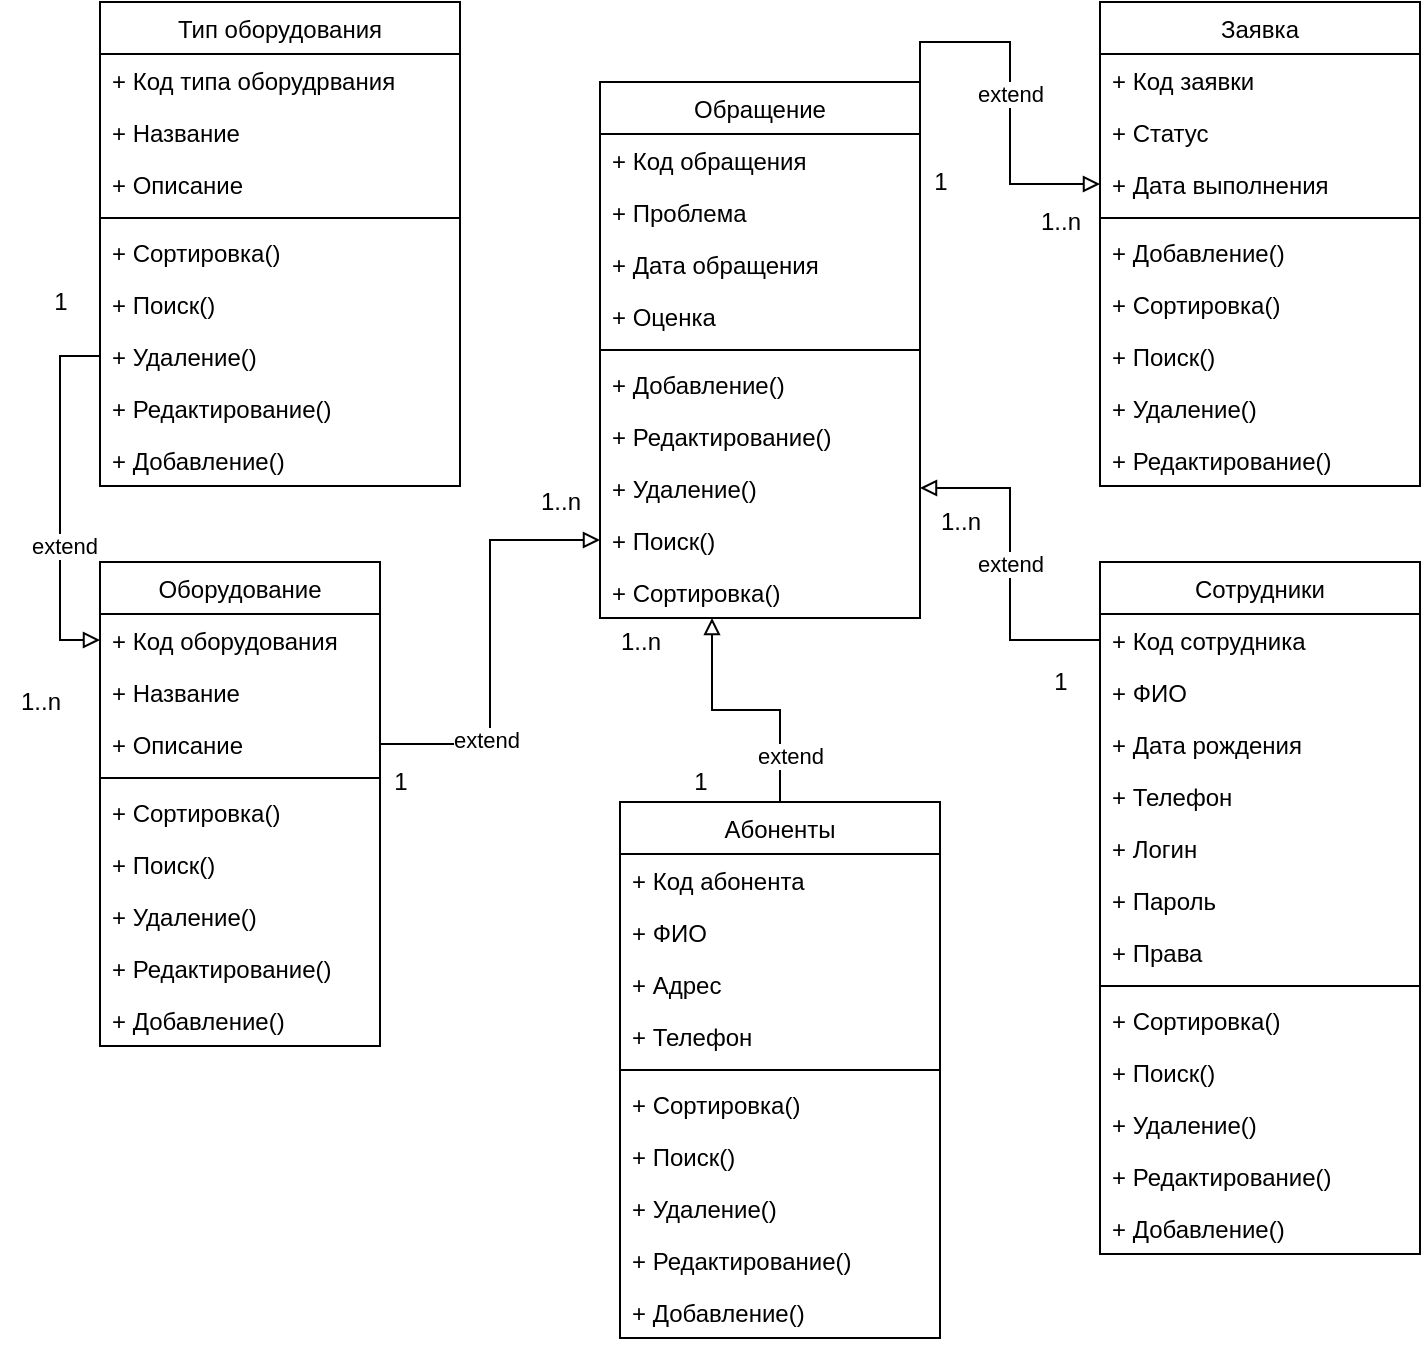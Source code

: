 <mxfile version="13.8.4" type="github">
  <diagram id="ueXdrf3rWP7pLI3ZZBUq" name="Страница 1">
    <mxGraphModel dx="706" dy="779" grid="1" gridSize="10" guides="1" tooltips="1" connect="1" arrows="1" fold="1" page="1" pageScale="1" pageWidth="827" pageHeight="1169" math="0" shadow="0">
      <root>
        <mxCell id="0" />
        <mxCell id="1" parent="0" />
        <mxCell id="-XAE0Pgtee5zWhCk_Lc--89" value="extend" style="edgeStyle=orthogonalEdgeStyle;rounded=0;orthogonalLoop=1;jettySize=auto;html=1;exitX=1;exitY=0;exitDx=0;exitDy=0;entryX=0;entryY=0.5;entryDx=0;entryDy=0;endArrow=block;endFill=0;" edge="1" parent="1" source="-XAE0Pgtee5zWhCk_Lc--1" target="-XAE0Pgtee5zWhCk_Lc--16">
          <mxGeometry relative="1" as="geometry" />
        </mxCell>
        <mxCell id="-XAE0Pgtee5zWhCk_Lc--1" value="Обращение" style="swimlane;fontStyle=0;childLayout=stackLayout;horizontal=1;startSize=26;fillColor=none;horizontalStack=0;resizeParent=1;resizeParentMax=0;resizeLast=0;collapsible=1;marginBottom=0;" vertex="1" parent="1">
          <mxGeometry x="310" y="120" width="160" height="268" as="geometry" />
        </mxCell>
        <mxCell id="-XAE0Pgtee5zWhCk_Lc--2" value="+ Код обращения" style="text;strokeColor=none;fillColor=none;align=left;verticalAlign=top;spacingLeft=4;spacingRight=4;overflow=hidden;rotatable=0;points=[[0,0.5],[1,0.5]];portConstraint=eastwest;" vertex="1" parent="-XAE0Pgtee5zWhCk_Lc--1">
          <mxGeometry y="26" width="160" height="26" as="geometry" />
        </mxCell>
        <mxCell id="-XAE0Pgtee5zWhCk_Lc--3" value="+ Проблема" style="text;strokeColor=none;fillColor=none;align=left;verticalAlign=top;spacingLeft=4;spacingRight=4;overflow=hidden;rotatable=0;points=[[0,0.5],[1,0.5]];portConstraint=eastwest;" vertex="1" parent="-XAE0Pgtee5zWhCk_Lc--1">
          <mxGeometry y="52" width="160" height="26" as="geometry" />
        </mxCell>
        <mxCell id="-XAE0Pgtee5zWhCk_Lc--4" value="+ Дата обращения" style="text;strokeColor=none;fillColor=none;align=left;verticalAlign=top;spacingLeft=4;spacingRight=4;overflow=hidden;rotatable=0;points=[[0,0.5],[1,0.5]];portConstraint=eastwest;" vertex="1" parent="-XAE0Pgtee5zWhCk_Lc--1">
          <mxGeometry y="78" width="160" height="26" as="geometry" />
        </mxCell>
        <mxCell id="-XAE0Pgtee5zWhCk_Lc--6" value="+ Оценка" style="text;strokeColor=none;fillColor=none;align=left;verticalAlign=top;spacingLeft=4;spacingRight=4;overflow=hidden;rotatable=0;points=[[0,0.5],[1,0.5]];portConstraint=eastwest;" vertex="1" parent="-XAE0Pgtee5zWhCk_Lc--1">
          <mxGeometry y="104" width="160" height="26" as="geometry" />
        </mxCell>
        <mxCell id="-XAE0Pgtee5zWhCk_Lc--5" value="" style="line;strokeWidth=1;fillColor=none;align=left;verticalAlign=middle;spacingTop=-1;spacingLeft=3;spacingRight=3;rotatable=0;labelPosition=right;points=[];portConstraint=eastwest;" vertex="1" parent="-XAE0Pgtee5zWhCk_Lc--1">
          <mxGeometry y="130" width="160" height="8" as="geometry" />
        </mxCell>
        <mxCell id="-XAE0Pgtee5zWhCk_Lc--8" value="+ Добавление()" style="text;strokeColor=none;fillColor=none;align=left;verticalAlign=top;spacingLeft=4;spacingRight=4;overflow=hidden;rotatable=0;points=[[0,0.5],[1,0.5]];portConstraint=eastwest;" vertex="1" parent="-XAE0Pgtee5zWhCk_Lc--1">
          <mxGeometry y="138" width="160" height="26" as="geometry" />
        </mxCell>
        <mxCell id="-XAE0Pgtee5zWhCk_Lc--9" value="+ Редактирование()" style="text;strokeColor=none;fillColor=none;align=left;verticalAlign=top;spacingLeft=4;spacingRight=4;overflow=hidden;rotatable=0;points=[[0,0.5],[1,0.5]];portConstraint=eastwest;" vertex="1" parent="-XAE0Pgtee5zWhCk_Lc--1">
          <mxGeometry y="164" width="160" height="26" as="geometry" />
        </mxCell>
        <mxCell id="-XAE0Pgtee5zWhCk_Lc--10" value="+ Удаление()" style="text;strokeColor=none;fillColor=none;align=left;verticalAlign=top;spacingLeft=4;spacingRight=4;overflow=hidden;rotatable=0;points=[[0,0.5],[1,0.5]];portConstraint=eastwest;" vertex="1" parent="-XAE0Pgtee5zWhCk_Lc--1">
          <mxGeometry y="190" width="160" height="26" as="geometry" />
        </mxCell>
        <mxCell id="-XAE0Pgtee5zWhCk_Lc--11" value="+ Поиск()" style="text;strokeColor=none;fillColor=none;align=left;verticalAlign=top;spacingLeft=4;spacingRight=4;overflow=hidden;rotatable=0;points=[[0,0.5],[1,0.5]];portConstraint=eastwest;" vertex="1" parent="-XAE0Pgtee5zWhCk_Lc--1">
          <mxGeometry y="216" width="160" height="26" as="geometry" />
        </mxCell>
        <mxCell id="-XAE0Pgtee5zWhCk_Lc--12" value="+ Сортировка()" style="text;strokeColor=none;fillColor=none;align=left;verticalAlign=top;spacingLeft=4;spacingRight=4;overflow=hidden;rotatable=0;points=[[0,0.5],[1,0.5]];portConstraint=eastwest;" vertex="1" parent="-XAE0Pgtee5zWhCk_Lc--1">
          <mxGeometry y="242" width="160" height="26" as="geometry" />
        </mxCell>
        <mxCell id="-XAE0Pgtee5zWhCk_Lc--13" value="Заявка" style="swimlane;fontStyle=0;childLayout=stackLayout;horizontal=1;startSize=26;fillColor=none;horizontalStack=0;resizeParent=1;resizeParentMax=0;resizeLast=0;collapsible=1;marginBottom=0;" vertex="1" parent="1">
          <mxGeometry x="560" y="80" width="160" height="242" as="geometry" />
        </mxCell>
        <mxCell id="-XAE0Pgtee5zWhCk_Lc--14" value="+ Код заявки" style="text;strokeColor=none;fillColor=none;align=left;verticalAlign=top;spacingLeft=4;spacingRight=4;overflow=hidden;rotatable=0;points=[[0,0.5],[1,0.5]];portConstraint=eastwest;" vertex="1" parent="-XAE0Pgtee5zWhCk_Lc--13">
          <mxGeometry y="26" width="160" height="26" as="geometry" />
        </mxCell>
        <mxCell id="-XAE0Pgtee5zWhCk_Lc--15" value="+ Статус" style="text;strokeColor=none;fillColor=none;align=left;verticalAlign=top;spacingLeft=4;spacingRight=4;overflow=hidden;rotatable=0;points=[[0,0.5],[1,0.5]];portConstraint=eastwest;" vertex="1" parent="-XAE0Pgtee5zWhCk_Lc--13">
          <mxGeometry y="52" width="160" height="26" as="geometry" />
        </mxCell>
        <mxCell id="-XAE0Pgtee5zWhCk_Lc--16" value="+ Дата выполнения" style="text;strokeColor=none;fillColor=none;align=left;verticalAlign=top;spacingLeft=4;spacingRight=4;overflow=hidden;rotatable=0;points=[[0,0.5],[1,0.5]];portConstraint=eastwest;" vertex="1" parent="-XAE0Pgtee5zWhCk_Lc--13">
          <mxGeometry y="78" width="160" height="26" as="geometry" />
        </mxCell>
        <mxCell id="-XAE0Pgtee5zWhCk_Lc--17" value="" style="line;strokeWidth=1;fillColor=none;align=left;verticalAlign=middle;spacingTop=-1;spacingLeft=3;spacingRight=3;rotatable=0;labelPosition=right;points=[];portConstraint=eastwest;" vertex="1" parent="-XAE0Pgtee5zWhCk_Lc--13">
          <mxGeometry y="104" width="160" height="8" as="geometry" />
        </mxCell>
        <mxCell id="-XAE0Pgtee5zWhCk_Lc--26" value="+ Добавление()" style="text;strokeColor=none;fillColor=none;align=left;verticalAlign=top;spacingLeft=4;spacingRight=4;overflow=hidden;rotatable=0;points=[[0,0.5],[1,0.5]];portConstraint=eastwest;" vertex="1" parent="-XAE0Pgtee5zWhCk_Lc--13">
          <mxGeometry y="112" width="160" height="26" as="geometry" />
        </mxCell>
        <mxCell id="-XAE0Pgtee5zWhCk_Lc--30" value="+ Сортировка()" style="text;strokeColor=none;fillColor=none;align=left;verticalAlign=top;spacingLeft=4;spacingRight=4;overflow=hidden;rotatable=0;points=[[0,0.5],[1,0.5]];portConstraint=eastwest;" vertex="1" parent="-XAE0Pgtee5zWhCk_Lc--13">
          <mxGeometry y="138" width="160" height="26" as="geometry" />
        </mxCell>
        <mxCell id="-XAE0Pgtee5zWhCk_Lc--29" value="+ Поиск()" style="text;strokeColor=none;fillColor=none;align=left;verticalAlign=top;spacingLeft=4;spacingRight=4;overflow=hidden;rotatable=0;points=[[0,0.5],[1,0.5]];portConstraint=eastwest;" vertex="1" parent="-XAE0Pgtee5zWhCk_Lc--13">
          <mxGeometry y="164" width="160" height="26" as="geometry" />
        </mxCell>
        <mxCell id="-XAE0Pgtee5zWhCk_Lc--28" value="+ Удаление()" style="text;strokeColor=none;fillColor=none;align=left;verticalAlign=top;spacingLeft=4;spacingRight=4;overflow=hidden;rotatable=0;points=[[0,0.5],[1,0.5]];portConstraint=eastwest;" vertex="1" parent="-XAE0Pgtee5zWhCk_Lc--13">
          <mxGeometry y="190" width="160" height="26" as="geometry" />
        </mxCell>
        <mxCell id="-XAE0Pgtee5zWhCk_Lc--27" value="+ Редактирование()" style="text;strokeColor=none;fillColor=none;align=left;verticalAlign=top;spacingLeft=4;spacingRight=4;overflow=hidden;rotatable=0;points=[[0,0.5],[1,0.5]];portConstraint=eastwest;" vertex="1" parent="-XAE0Pgtee5zWhCk_Lc--13">
          <mxGeometry y="216" width="160" height="26" as="geometry" />
        </mxCell>
        <mxCell id="-XAE0Pgtee5zWhCk_Lc--31" value="Сотрудники" style="swimlane;fontStyle=0;childLayout=stackLayout;horizontal=1;startSize=26;fillColor=none;horizontalStack=0;resizeParent=1;resizeParentMax=0;resizeLast=0;collapsible=1;marginBottom=0;" vertex="1" parent="1">
          <mxGeometry x="560" y="360" width="160" height="346" as="geometry" />
        </mxCell>
        <mxCell id="-XAE0Pgtee5zWhCk_Lc--32" value="+ Код сотрудника" style="text;strokeColor=none;fillColor=none;align=left;verticalAlign=top;spacingLeft=4;spacingRight=4;overflow=hidden;rotatable=0;points=[[0,0.5],[1,0.5]];portConstraint=eastwest;" vertex="1" parent="-XAE0Pgtee5zWhCk_Lc--31">
          <mxGeometry y="26" width="160" height="26" as="geometry" />
        </mxCell>
        <mxCell id="-XAE0Pgtee5zWhCk_Lc--33" value="+ ФИО" style="text;strokeColor=none;fillColor=none;align=left;verticalAlign=top;spacingLeft=4;spacingRight=4;overflow=hidden;rotatable=0;points=[[0,0.5],[1,0.5]];portConstraint=eastwest;" vertex="1" parent="-XAE0Pgtee5zWhCk_Lc--31">
          <mxGeometry y="52" width="160" height="26" as="geometry" />
        </mxCell>
        <mxCell id="-XAE0Pgtee5zWhCk_Lc--34" value="+ Дата рождения" style="text;strokeColor=none;fillColor=none;align=left;verticalAlign=top;spacingLeft=4;spacingRight=4;overflow=hidden;rotatable=0;points=[[0,0.5],[1,0.5]];portConstraint=eastwest;" vertex="1" parent="-XAE0Pgtee5zWhCk_Lc--31">
          <mxGeometry y="78" width="160" height="26" as="geometry" />
        </mxCell>
        <mxCell id="-XAE0Pgtee5zWhCk_Lc--35" value="+ Телефон" style="text;strokeColor=none;fillColor=none;align=left;verticalAlign=top;spacingLeft=4;spacingRight=4;overflow=hidden;rotatable=0;points=[[0,0.5],[1,0.5]];portConstraint=eastwest;" vertex="1" parent="-XAE0Pgtee5zWhCk_Lc--31">
          <mxGeometry y="104" width="160" height="26" as="geometry" />
        </mxCell>
        <mxCell id="-XAE0Pgtee5zWhCk_Lc--36" value="+ Логин" style="text;strokeColor=none;fillColor=none;align=left;verticalAlign=top;spacingLeft=4;spacingRight=4;overflow=hidden;rotatable=0;points=[[0,0.5],[1,0.5]];portConstraint=eastwest;" vertex="1" parent="-XAE0Pgtee5zWhCk_Lc--31">
          <mxGeometry y="130" width="160" height="26" as="geometry" />
        </mxCell>
        <mxCell id="-XAE0Pgtee5zWhCk_Lc--37" value="+ Пароль" style="text;strokeColor=none;fillColor=none;align=left;verticalAlign=top;spacingLeft=4;spacingRight=4;overflow=hidden;rotatable=0;points=[[0,0.5],[1,0.5]];portConstraint=eastwest;" vertex="1" parent="-XAE0Pgtee5zWhCk_Lc--31">
          <mxGeometry y="156" width="160" height="26" as="geometry" />
        </mxCell>
        <mxCell id="-XAE0Pgtee5zWhCk_Lc--38" value="+ Права" style="text;strokeColor=none;fillColor=none;align=left;verticalAlign=top;spacingLeft=4;spacingRight=4;overflow=hidden;rotatable=0;points=[[0,0.5],[1,0.5]];portConstraint=eastwest;" vertex="1" parent="-XAE0Pgtee5zWhCk_Lc--31">
          <mxGeometry y="182" width="160" height="26" as="geometry" />
        </mxCell>
        <mxCell id="-XAE0Pgtee5zWhCk_Lc--39" value="" style="line;strokeWidth=1;fillColor=none;align=left;verticalAlign=middle;spacingTop=-1;spacingLeft=3;spacingRight=3;rotatable=0;labelPosition=right;points=[];portConstraint=eastwest;" vertex="1" parent="-XAE0Pgtee5zWhCk_Lc--31">
          <mxGeometry y="208" width="160" height="8" as="geometry" />
        </mxCell>
        <mxCell id="-XAE0Pgtee5zWhCk_Lc--44" value="+ Сортировка()" style="text;strokeColor=none;fillColor=none;align=left;verticalAlign=top;spacingLeft=4;spacingRight=4;overflow=hidden;rotatable=0;points=[[0,0.5],[1,0.5]];portConstraint=eastwest;" vertex="1" parent="-XAE0Pgtee5zWhCk_Lc--31">
          <mxGeometry y="216" width="160" height="26" as="geometry" />
        </mxCell>
        <mxCell id="-XAE0Pgtee5zWhCk_Lc--43" value="+ Поиск()" style="text;strokeColor=none;fillColor=none;align=left;verticalAlign=top;spacingLeft=4;spacingRight=4;overflow=hidden;rotatable=0;points=[[0,0.5],[1,0.5]];portConstraint=eastwest;" vertex="1" parent="-XAE0Pgtee5zWhCk_Lc--31">
          <mxGeometry y="242" width="160" height="26" as="geometry" />
        </mxCell>
        <mxCell id="-XAE0Pgtee5zWhCk_Lc--42" value="+ Удаление()" style="text;strokeColor=none;fillColor=none;align=left;verticalAlign=top;spacingLeft=4;spacingRight=4;overflow=hidden;rotatable=0;points=[[0,0.5],[1,0.5]];portConstraint=eastwest;" vertex="1" parent="-XAE0Pgtee5zWhCk_Lc--31">
          <mxGeometry y="268" width="160" height="26" as="geometry" />
        </mxCell>
        <mxCell id="-XAE0Pgtee5zWhCk_Lc--41" value="+ Редактирование()" style="text;strokeColor=none;fillColor=none;align=left;verticalAlign=top;spacingLeft=4;spacingRight=4;overflow=hidden;rotatable=0;points=[[0,0.5],[1,0.5]];portConstraint=eastwest;" vertex="1" parent="-XAE0Pgtee5zWhCk_Lc--31">
          <mxGeometry y="294" width="160" height="26" as="geometry" />
        </mxCell>
        <mxCell id="-XAE0Pgtee5zWhCk_Lc--40" value="+ Добавление()" style="text;strokeColor=none;fillColor=none;align=left;verticalAlign=top;spacingLeft=4;spacingRight=4;overflow=hidden;rotatable=0;points=[[0,0.5],[1,0.5]];portConstraint=eastwest;" vertex="1" parent="-XAE0Pgtee5zWhCk_Lc--31">
          <mxGeometry y="320" width="160" height="26" as="geometry" />
        </mxCell>
        <mxCell id="-XAE0Pgtee5zWhCk_Lc--86" style="edgeStyle=orthogonalEdgeStyle;rounded=0;orthogonalLoop=1;jettySize=auto;html=1;exitX=0.5;exitY=0;exitDx=0;exitDy=0;entryX=0.35;entryY=1;entryDx=0;entryDy=0;entryPerimeter=0;endArrow=block;endFill=0;" edge="1" parent="1" source="-XAE0Pgtee5zWhCk_Lc--45" target="-XAE0Pgtee5zWhCk_Lc--12">
          <mxGeometry relative="1" as="geometry" />
        </mxCell>
        <mxCell id="-XAE0Pgtee5zWhCk_Lc--87" value="extend" style="edgeLabel;html=1;align=center;verticalAlign=middle;resizable=0;points=[];" vertex="1" connectable="0" parent="-XAE0Pgtee5zWhCk_Lc--86">
          <mxGeometry x="0.007" y="21" relative="1" as="geometry">
            <mxPoint x="22" y="2" as="offset" />
          </mxGeometry>
        </mxCell>
        <mxCell id="-XAE0Pgtee5zWhCk_Lc--45" value="Абоненты" style="swimlane;fontStyle=0;childLayout=stackLayout;horizontal=1;startSize=26;fillColor=none;horizontalStack=0;resizeParent=1;resizeParentMax=0;resizeLast=0;collapsible=1;marginBottom=0;" vertex="1" parent="1">
          <mxGeometry x="320" y="480" width="160" height="268" as="geometry" />
        </mxCell>
        <mxCell id="-XAE0Pgtee5zWhCk_Lc--46" value="+ Код абонента" style="text;strokeColor=none;fillColor=none;align=left;verticalAlign=top;spacingLeft=4;spacingRight=4;overflow=hidden;rotatable=0;points=[[0,0.5],[1,0.5]];portConstraint=eastwest;" vertex="1" parent="-XAE0Pgtee5zWhCk_Lc--45">
          <mxGeometry y="26" width="160" height="26" as="geometry" />
        </mxCell>
        <mxCell id="-XAE0Pgtee5zWhCk_Lc--47" value="+ ФИО" style="text;strokeColor=none;fillColor=none;align=left;verticalAlign=top;spacingLeft=4;spacingRight=4;overflow=hidden;rotatable=0;points=[[0,0.5],[1,0.5]];portConstraint=eastwest;" vertex="1" parent="-XAE0Pgtee5zWhCk_Lc--45">
          <mxGeometry y="52" width="160" height="26" as="geometry" />
        </mxCell>
        <mxCell id="-XAE0Pgtee5zWhCk_Lc--48" value="+ Адрес" style="text;strokeColor=none;fillColor=none;align=left;verticalAlign=top;spacingLeft=4;spacingRight=4;overflow=hidden;rotatable=0;points=[[0,0.5],[1,0.5]];portConstraint=eastwest;" vertex="1" parent="-XAE0Pgtee5zWhCk_Lc--45">
          <mxGeometry y="78" width="160" height="26" as="geometry" />
        </mxCell>
        <mxCell id="-XAE0Pgtee5zWhCk_Lc--49" value="+ Телефон" style="text;strokeColor=none;fillColor=none;align=left;verticalAlign=top;spacingLeft=4;spacingRight=4;overflow=hidden;rotatable=0;points=[[0,0.5],[1,0.5]];portConstraint=eastwest;" vertex="1" parent="-XAE0Pgtee5zWhCk_Lc--45">
          <mxGeometry y="104" width="160" height="26" as="geometry" />
        </mxCell>
        <mxCell id="-XAE0Pgtee5zWhCk_Lc--50" value="" style="line;strokeWidth=1;fillColor=none;align=left;verticalAlign=middle;spacingTop=-1;spacingLeft=3;spacingRight=3;rotatable=0;labelPosition=right;points=[];portConstraint=eastwest;" vertex="1" parent="-XAE0Pgtee5zWhCk_Lc--45">
          <mxGeometry y="130" width="160" height="8" as="geometry" />
        </mxCell>
        <mxCell id="-XAE0Pgtee5zWhCk_Lc--55" value="+ Сортировка()" style="text;strokeColor=none;fillColor=none;align=left;verticalAlign=top;spacingLeft=4;spacingRight=4;overflow=hidden;rotatable=0;points=[[0,0.5],[1,0.5]];portConstraint=eastwest;" vertex="1" parent="-XAE0Pgtee5zWhCk_Lc--45">
          <mxGeometry y="138" width="160" height="26" as="geometry" />
        </mxCell>
        <mxCell id="-XAE0Pgtee5zWhCk_Lc--54" value="+ Поиск()" style="text;strokeColor=none;fillColor=none;align=left;verticalAlign=top;spacingLeft=4;spacingRight=4;overflow=hidden;rotatable=0;points=[[0,0.5],[1,0.5]];portConstraint=eastwest;" vertex="1" parent="-XAE0Pgtee5zWhCk_Lc--45">
          <mxGeometry y="164" width="160" height="26" as="geometry" />
        </mxCell>
        <mxCell id="-XAE0Pgtee5zWhCk_Lc--53" value="+ Удаление()" style="text;strokeColor=none;fillColor=none;align=left;verticalAlign=top;spacingLeft=4;spacingRight=4;overflow=hidden;rotatable=0;points=[[0,0.5],[1,0.5]];portConstraint=eastwest;" vertex="1" parent="-XAE0Pgtee5zWhCk_Lc--45">
          <mxGeometry y="190" width="160" height="26" as="geometry" />
        </mxCell>
        <mxCell id="-XAE0Pgtee5zWhCk_Lc--52" value="+ Редактирование()" style="text;strokeColor=none;fillColor=none;align=left;verticalAlign=top;spacingLeft=4;spacingRight=4;overflow=hidden;rotatable=0;points=[[0,0.5],[1,0.5]];portConstraint=eastwest;" vertex="1" parent="-XAE0Pgtee5zWhCk_Lc--45">
          <mxGeometry y="216" width="160" height="26" as="geometry" />
        </mxCell>
        <mxCell id="-XAE0Pgtee5zWhCk_Lc--51" value="+ Добавление()" style="text;strokeColor=none;fillColor=none;align=left;verticalAlign=top;spacingLeft=4;spacingRight=4;overflow=hidden;rotatable=0;points=[[0,0.5],[1,0.5]];portConstraint=eastwest;" vertex="1" parent="-XAE0Pgtee5zWhCk_Lc--45">
          <mxGeometry y="242" width="160" height="26" as="geometry" />
        </mxCell>
        <mxCell id="-XAE0Pgtee5zWhCk_Lc--56" value="Тип оборудования" style="swimlane;fontStyle=0;childLayout=stackLayout;horizontal=1;startSize=26;fillColor=none;horizontalStack=0;resizeParent=1;resizeParentMax=0;resizeLast=0;collapsible=1;marginBottom=0;" vertex="1" parent="1">
          <mxGeometry x="60" y="80" width="180" height="242" as="geometry" />
        </mxCell>
        <mxCell id="-XAE0Pgtee5zWhCk_Lc--57" value="+ Код типа оборудрвания" style="text;strokeColor=none;fillColor=none;align=left;verticalAlign=top;spacingLeft=4;spacingRight=4;overflow=hidden;rotatable=0;points=[[0,0.5],[1,0.5]];portConstraint=eastwest;" vertex="1" parent="-XAE0Pgtee5zWhCk_Lc--56">
          <mxGeometry y="26" width="180" height="26" as="geometry" />
        </mxCell>
        <mxCell id="-XAE0Pgtee5zWhCk_Lc--58" value="+ Название" style="text;strokeColor=none;fillColor=none;align=left;verticalAlign=top;spacingLeft=4;spacingRight=4;overflow=hidden;rotatable=0;points=[[0,0.5],[1,0.5]];portConstraint=eastwest;" vertex="1" parent="-XAE0Pgtee5zWhCk_Lc--56">
          <mxGeometry y="52" width="180" height="26" as="geometry" />
        </mxCell>
        <mxCell id="-XAE0Pgtee5zWhCk_Lc--59" value="+ Описание" style="text;strokeColor=none;fillColor=none;align=left;verticalAlign=top;spacingLeft=4;spacingRight=4;overflow=hidden;rotatable=0;points=[[0,0.5],[1,0.5]];portConstraint=eastwest;" vertex="1" parent="-XAE0Pgtee5zWhCk_Lc--56">
          <mxGeometry y="78" width="180" height="26" as="geometry" />
        </mxCell>
        <mxCell id="-XAE0Pgtee5zWhCk_Lc--60" value="" style="line;strokeWidth=1;fillColor=none;align=left;verticalAlign=middle;spacingTop=-1;spacingLeft=3;spacingRight=3;rotatable=0;labelPosition=right;points=[];portConstraint=eastwest;" vertex="1" parent="-XAE0Pgtee5zWhCk_Lc--56">
          <mxGeometry y="104" width="180" height="8" as="geometry" />
        </mxCell>
        <mxCell id="-XAE0Pgtee5zWhCk_Lc--65" value="+ Сортировка()" style="text;strokeColor=none;fillColor=none;align=left;verticalAlign=top;spacingLeft=4;spacingRight=4;overflow=hidden;rotatable=0;points=[[0,0.5],[1,0.5]];portConstraint=eastwest;" vertex="1" parent="-XAE0Pgtee5zWhCk_Lc--56">
          <mxGeometry y="112" width="180" height="26" as="geometry" />
        </mxCell>
        <mxCell id="-XAE0Pgtee5zWhCk_Lc--64" value="+ Поиск()" style="text;strokeColor=none;fillColor=none;align=left;verticalAlign=top;spacingLeft=4;spacingRight=4;overflow=hidden;rotatable=0;points=[[0,0.5],[1,0.5]];portConstraint=eastwest;" vertex="1" parent="-XAE0Pgtee5zWhCk_Lc--56">
          <mxGeometry y="138" width="180" height="26" as="geometry" />
        </mxCell>
        <mxCell id="-XAE0Pgtee5zWhCk_Lc--63" value="+ Удаление()" style="text;strokeColor=none;fillColor=none;align=left;verticalAlign=top;spacingLeft=4;spacingRight=4;overflow=hidden;rotatable=0;points=[[0,0.5],[1,0.5]];portConstraint=eastwest;" vertex="1" parent="-XAE0Pgtee5zWhCk_Lc--56">
          <mxGeometry y="164" width="180" height="26" as="geometry" />
        </mxCell>
        <mxCell id="-XAE0Pgtee5zWhCk_Lc--62" value="+ Редактирование()" style="text;strokeColor=none;fillColor=none;align=left;verticalAlign=top;spacingLeft=4;spacingRight=4;overflow=hidden;rotatable=0;points=[[0,0.5],[1,0.5]];portConstraint=eastwest;" vertex="1" parent="-XAE0Pgtee5zWhCk_Lc--56">
          <mxGeometry y="190" width="180" height="26" as="geometry" />
        </mxCell>
        <mxCell id="-XAE0Pgtee5zWhCk_Lc--61" value="+ Добавление()" style="text;strokeColor=none;fillColor=none;align=left;verticalAlign=top;spacingLeft=4;spacingRight=4;overflow=hidden;rotatable=0;points=[[0,0.5],[1,0.5]];portConstraint=eastwest;" vertex="1" parent="-XAE0Pgtee5zWhCk_Lc--56">
          <mxGeometry y="216" width="180" height="26" as="geometry" />
        </mxCell>
        <mxCell id="-XAE0Pgtee5zWhCk_Lc--71" value="Оборудование" style="swimlane;fontStyle=0;childLayout=stackLayout;horizontal=1;startSize=26;fillColor=none;horizontalStack=0;resizeParent=1;resizeParentMax=0;resizeLast=0;collapsible=1;marginBottom=0;" vertex="1" parent="1">
          <mxGeometry x="60" y="360" width="140" height="242" as="geometry" />
        </mxCell>
        <mxCell id="-XAE0Pgtee5zWhCk_Lc--72" value="+ Код оборудования" style="text;strokeColor=none;fillColor=none;align=left;verticalAlign=top;spacingLeft=4;spacingRight=4;overflow=hidden;rotatable=0;points=[[0,0.5],[1,0.5]];portConstraint=eastwest;" vertex="1" parent="-XAE0Pgtee5zWhCk_Lc--71">
          <mxGeometry y="26" width="140" height="26" as="geometry" />
        </mxCell>
        <mxCell id="-XAE0Pgtee5zWhCk_Lc--73" value="+ Название " style="text;strokeColor=none;fillColor=none;align=left;verticalAlign=top;spacingLeft=4;spacingRight=4;overflow=hidden;rotatable=0;points=[[0,0.5],[1,0.5]];portConstraint=eastwest;" vertex="1" parent="-XAE0Pgtee5zWhCk_Lc--71">
          <mxGeometry y="52" width="140" height="26" as="geometry" />
        </mxCell>
        <mxCell id="-XAE0Pgtee5zWhCk_Lc--74" value="+ Описание" style="text;strokeColor=none;fillColor=none;align=left;verticalAlign=top;spacingLeft=4;spacingRight=4;overflow=hidden;rotatable=0;points=[[0,0.5],[1,0.5]];portConstraint=eastwest;" vertex="1" parent="-XAE0Pgtee5zWhCk_Lc--71">
          <mxGeometry y="78" width="140" height="26" as="geometry" />
        </mxCell>
        <mxCell id="-XAE0Pgtee5zWhCk_Lc--75" value="" style="line;strokeWidth=1;fillColor=none;align=left;verticalAlign=middle;spacingTop=-1;spacingLeft=3;spacingRight=3;rotatable=0;labelPosition=right;points=[];portConstraint=eastwest;" vertex="1" parent="-XAE0Pgtee5zWhCk_Lc--71">
          <mxGeometry y="104" width="140" height="8" as="geometry" />
        </mxCell>
        <mxCell id="-XAE0Pgtee5zWhCk_Lc--80" value="+ Сортировка()" style="text;strokeColor=none;fillColor=none;align=left;verticalAlign=top;spacingLeft=4;spacingRight=4;overflow=hidden;rotatable=0;points=[[0,0.5],[1,0.5]];portConstraint=eastwest;" vertex="1" parent="-XAE0Pgtee5zWhCk_Lc--71">
          <mxGeometry y="112" width="140" height="26" as="geometry" />
        </mxCell>
        <mxCell id="-XAE0Pgtee5zWhCk_Lc--79" value="+ Поиск()" style="text;strokeColor=none;fillColor=none;align=left;verticalAlign=top;spacingLeft=4;spacingRight=4;overflow=hidden;rotatable=0;points=[[0,0.5],[1,0.5]];portConstraint=eastwest;" vertex="1" parent="-XAE0Pgtee5zWhCk_Lc--71">
          <mxGeometry y="138" width="140" height="26" as="geometry" />
        </mxCell>
        <mxCell id="-XAE0Pgtee5zWhCk_Lc--78" value="+ Удаление()" style="text;strokeColor=none;fillColor=none;align=left;verticalAlign=top;spacingLeft=4;spacingRight=4;overflow=hidden;rotatable=0;points=[[0,0.5],[1,0.5]];portConstraint=eastwest;" vertex="1" parent="-XAE0Pgtee5zWhCk_Lc--71">
          <mxGeometry y="164" width="140" height="26" as="geometry" />
        </mxCell>
        <mxCell id="-XAE0Pgtee5zWhCk_Lc--77" value="+ Редактирование()" style="text;strokeColor=none;fillColor=none;align=left;verticalAlign=top;spacingLeft=4;spacingRight=4;overflow=hidden;rotatable=0;points=[[0,0.5],[1,0.5]];portConstraint=eastwest;" vertex="1" parent="-XAE0Pgtee5zWhCk_Lc--71">
          <mxGeometry y="190" width="140" height="26" as="geometry" />
        </mxCell>
        <mxCell id="-XAE0Pgtee5zWhCk_Lc--76" value="+ Добавление()" style="text;strokeColor=none;fillColor=none;align=left;verticalAlign=top;spacingLeft=4;spacingRight=4;overflow=hidden;rotatable=0;points=[[0,0.5],[1,0.5]];portConstraint=eastwest;" vertex="1" parent="-XAE0Pgtee5zWhCk_Lc--71">
          <mxGeometry y="216" width="140" height="26" as="geometry" />
        </mxCell>
        <mxCell id="-XAE0Pgtee5zWhCk_Lc--84" style="edgeStyle=orthogonalEdgeStyle;rounded=0;orthogonalLoop=1;jettySize=auto;html=1;exitX=1;exitY=0.5;exitDx=0;exitDy=0;entryX=0;entryY=0.5;entryDx=0;entryDy=0;endArrow=block;endFill=0;" edge="1" parent="1" source="-XAE0Pgtee5zWhCk_Lc--74" target="-XAE0Pgtee5zWhCk_Lc--11">
          <mxGeometry relative="1" as="geometry" />
        </mxCell>
        <mxCell id="-XAE0Pgtee5zWhCk_Lc--85" value="extend" style="edgeLabel;html=1;align=center;verticalAlign=middle;resizable=0;points=[];" vertex="1" connectable="0" parent="-XAE0Pgtee5zWhCk_Lc--84">
          <mxGeometry x="-0.5" y="2" relative="1" as="geometry">
            <mxPoint as="offset" />
          </mxGeometry>
        </mxCell>
        <mxCell id="-XAE0Pgtee5zWhCk_Lc--88" value="extend" style="edgeStyle=orthogonalEdgeStyle;rounded=0;orthogonalLoop=1;jettySize=auto;html=1;exitX=0;exitY=0.5;exitDx=0;exitDy=0;entryX=1;entryY=0.5;entryDx=0;entryDy=0;endArrow=block;endFill=0;" edge="1" parent="1" source="-XAE0Pgtee5zWhCk_Lc--32" target="-XAE0Pgtee5zWhCk_Lc--10">
          <mxGeometry relative="1" as="geometry" />
        </mxCell>
        <mxCell id="-XAE0Pgtee5zWhCk_Lc--93" style="edgeStyle=orthogonalEdgeStyle;rounded=0;orthogonalLoop=1;jettySize=auto;html=1;exitX=0;exitY=0.5;exitDx=0;exitDy=0;entryX=0;entryY=0.5;entryDx=0;entryDy=0;endArrow=block;endFill=0;" edge="1" parent="1" source="-XAE0Pgtee5zWhCk_Lc--63" target="-XAE0Pgtee5zWhCk_Lc--72">
          <mxGeometry relative="1" as="geometry" />
        </mxCell>
        <mxCell id="-XAE0Pgtee5zWhCk_Lc--94" value="extend" style="edgeLabel;html=1;align=center;verticalAlign=middle;resizable=0;points=[];" vertex="1" connectable="0" parent="-XAE0Pgtee5zWhCk_Lc--93">
          <mxGeometry x="0.264" y="2" relative="1" as="geometry">
            <mxPoint as="offset" />
          </mxGeometry>
        </mxCell>
        <mxCell id="-XAE0Pgtee5zWhCk_Lc--96" value="1" style="text;html=1;align=center;verticalAlign=middle;resizable=0;points=[];autosize=1;" vertex="1" parent="1">
          <mxGeometry x="470" y="160" width="20" height="20" as="geometry" />
        </mxCell>
        <mxCell id="-XAE0Pgtee5zWhCk_Lc--97" value="1..n" style="text;html=1;align=center;verticalAlign=middle;resizable=0;points=[];autosize=1;" vertex="1" parent="1">
          <mxGeometry x="520" y="180" width="40" height="20" as="geometry" />
        </mxCell>
        <mxCell id="-XAE0Pgtee5zWhCk_Lc--98" value="1" style="text;html=1;align=center;verticalAlign=middle;resizable=0;points=[];autosize=1;" vertex="1" parent="1">
          <mxGeometry x="530" y="410" width="20" height="20" as="geometry" />
        </mxCell>
        <mxCell id="-XAE0Pgtee5zWhCk_Lc--99" value="1..n" style="text;html=1;align=center;verticalAlign=middle;resizable=0;points=[];autosize=1;" vertex="1" parent="1">
          <mxGeometry x="470" y="330" width="40" height="20" as="geometry" />
        </mxCell>
        <mxCell id="-XAE0Pgtee5zWhCk_Lc--100" value="1" style="text;html=1;align=center;verticalAlign=middle;resizable=0;points=[];autosize=1;" vertex="1" parent="1">
          <mxGeometry x="350" y="460" width="20" height="20" as="geometry" />
        </mxCell>
        <mxCell id="-XAE0Pgtee5zWhCk_Lc--101" value="1..n" style="text;html=1;align=center;verticalAlign=middle;resizable=0;points=[];autosize=1;" vertex="1" parent="1">
          <mxGeometry x="310" y="390" width="40" height="20" as="geometry" />
        </mxCell>
        <mxCell id="-XAE0Pgtee5zWhCk_Lc--102" value="1" style="text;html=1;align=center;verticalAlign=middle;resizable=0;points=[];autosize=1;" vertex="1" parent="1">
          <mxGeometry x="200" y="460" width="20" height="20" as="geometry" />
        </mxCell>
        <mxCell id="-XAE0Pgtee5zWhCk_Lc--103" value="1..n" style="text;html=1;align=center;verticalAlign=middle;resizable=0;points=[];autosize=1;" vertex="1" parent="1">
          <mxGeometry x="270" y="320" width="40" height="20" as="geometry" />
        </mxCell>
        <mxCell id="-XAE0Pgtee5zWhCk_Lc--104" value="1" style="text;html=1;align=center;verticalAlign=middle;resizable=0;points=[];autosize=1;" vertex="1" parent="1">
          <mxGeometry x="30" y="220" width="20" height="20" as="geometry" />
        </mxCell>
        <mxCell id="-XAE0Pgtee5zWhCk_Lc--105" value="1..n" style="text;html=1;align=center;verticalAlign=middle;resizable=0;points=[];autosize=1;" vertex="1" parent="1">
          <mxGeometry x="10" y="420" width="40" height="20" as="geometry" />
        </mxCell>
      </root>
    </mxGraphModel>
  </diagram>
</mxfile>
